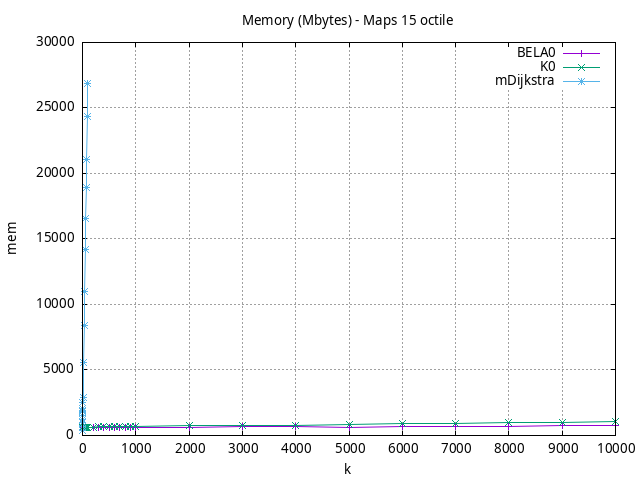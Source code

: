 #!/usr/bin/gnuplot
# -*- coding: utf-8 -*-
#
# results/maps/octile/15/random512-15.brute-force.octile.mem.gnuplot
#
# Started on 04/07/2024 21:44:48
# Author: Carlos Linares López
set grid
set xlabel "k"
set ylabel "mem"

set title "Memory (Mbytes) - Maps 15 octile"

set terminal png enhanced font "Ariel,10"
set output 'random512-15.brute-force.octile.mem.png'

plot "-" title "BELA0"      with linesp, "-" title "K0"      with linesp, "-" title "mDijkstra"      with linesp

	1 579.22
	2 603.0
	3 603.0
	4 603.0
	5 603.0
	6 610.91
	7 625.0
	8 625.0
	9 625.0
	10 625.0
	20 625.0
	30 625.0
	40 625.0
	50 625.0
	60 625.0
	70 630.22
	80 631.0
	90 631.0
	100 631.0
	200 631.35
	300 636.0
	400 636.0
	500 636.0
	600 636.0
	700 640.35
	800 641.0
	900 641.0
	1000 641.0
	2000 641.0
	3000 654.71
	4000 679.91
	5000 606.98
	6000 674.87
	7000 650.42
	8000 721.11
	9000 782.86
	10000 764.8
end
	1 598.79
	2 617.31
	3 622.0
	4 622.0
	5 622.0
	6 622.0
	7 622.0
	8 622.0
	9 622.0
	10 622.0
	20 622.0
	30 622.0
	40 624.5
	50 629.04
	60 633.0
	70 633.0
	80 633.0
	90 634.95
	100 638.0
	200 641.69
	300 653.15
	400 658.42
	500 663.06
	600 669.24
	700 674.5
	800 689.79
	900 692.0
	1000 685.1
	2000 728.39
	3000 767.16
	4000 799.64
	5000 852.57
	6000 886.85
	7000 917.77
	8000 958.4
	9000 1002.87
	10000 1042.58
end
	1 391.13
	2 680.17
	3 1001.12
	4 1233.49
	5 1506.42
	6 1829.97
	7 1885.54
	8 2070.36
	9 2543.86
	10 2870.38
	20 5583.87
	30 8409.14
	40 10962.87
	50 14195.41
	60 16564.43
	70 18959.07
	80 21055.69
	90 24336.47
	100 26868.3
end
